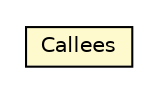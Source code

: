 #!/usr/local/bin/dot
#
# Class diagram 
# Generated by UMLGraph version R5_6-24-gf6e263 (http://www.umlgraph.org/)
#

digraph G {
	edge [fontname="Helvetica",fontsize=10,labelfontname="Helvetica",labelfontsize=10];
	node [fontname="Helvetica",fontsize=10,shape=plaintext];
	nodesep=0.25;
	ranksep=0.5;
	// org.universAAL.ri.rest.manager.resources.Callees
	c2661342 [label=<<table title="org.universAAL.ri.rest.manager.resources.Callees" border="0" cellborder="1" cellspacing="0" cellpadding="2" port="p" bgcolor="lemonChiffon" href="./Callees.html">
		<tr><td><table border="0" cellspacing="0" cellpadding="1">
<tr><td align="center" balign="center"> Callees </td></tr>
		</table></td></tr>
		</table>>, URL="./Callees.html", fontname="Helvetica", fontcolor="black", fontsize=10.0];
}

